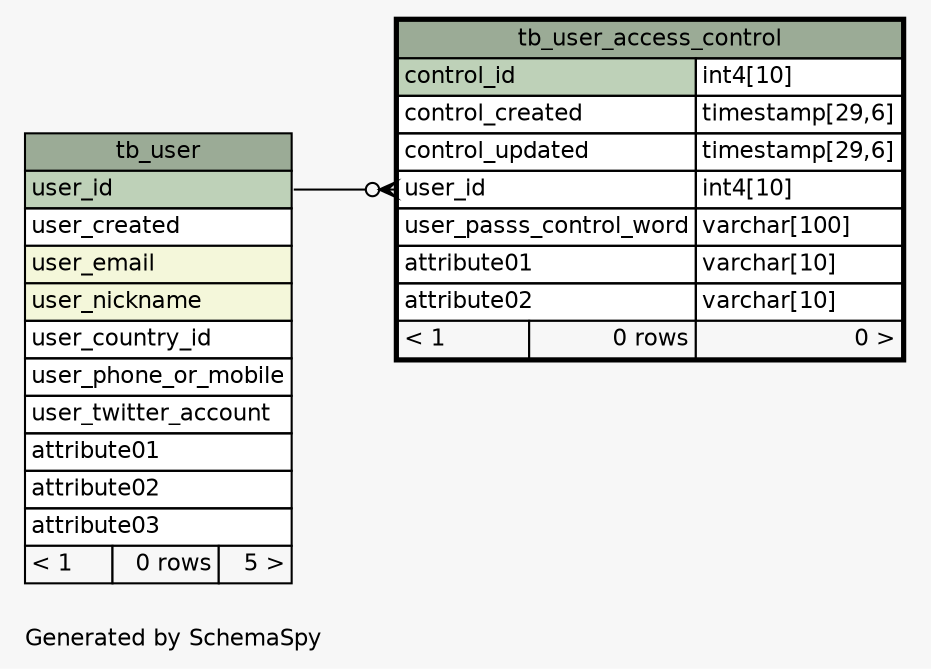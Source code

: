 // dot 2.34.0 on Linux 3.12.0-1-MANJARO
// SchemaSpy rev 590
digraph "oneDegreeRelationshipsDiagram" {
  graph [
    rankdir="RL"
    bgcolor="#f7f7f7"
    label="\nGenerated by SchemaSpy"
    labeljust="l"
    nodesep="0.18"
    ranksep="0.46"
    fontname="Helvetica"
    fontsize="11"
  ];
  node [
    fontname="Helvetica"
    fontsize="11"
    shape="plaintext"
  ];
  edge [
    arrowsize="0.8"
  ];
  "tb_user_access_control":"user_id":w -> "tb_user":"user_id":e [arrowhead=none dir=back arrowtail=crowodot];
  "tb_user" [
    label=<
    <TABLE BORDER="0" CELLBORDER="1" CELLSPACING="0" BGCOLOR="#ffffff">
      <TR><TD COLSPAN="3" BGCOLOR="#9bab96" ALIGN="CENTER">tb_user</TD></TR>
      <TR><TD PORT="user_id" COLSPAN="3" BGCOLOR="#bed1b8" ALIGN="LEFT">user_id</TD></TR>
      <TR><TD PORT="user_created" COLSPAN="3" ALIGN="LEFT">user_created</TD></TR>
      <TR><TD PORT="user_email" COLSPAN="3" BGCOLOR="#f4f7da" ALIGN="LEFT">user_email</TD></TR>
      <TR><TD PORT="user_nickname" COLSPAN="3" BGCOLOR="#f4f7da" ALIGN="LEFT">user_nickname</TD></TR>
      <TR><TD PORT="user_country_id" COLSPAN="3" ALIGN="LEFT">user_country_id</TD></TR>
      <TR><TD PORT="user_phone_or_mobile" COLSPAN="3" ALIGN="LEFT">user_phone_or_mobile</TD></TR>
      <TR><TD PORT="user_twitter_account" COLSPAN="3" ALIGN="LEFT">user_twitter_account</TD></TR>
      <TR><TD PORT="attribute01" COLSPAN="3" ALIGN="LEFT">attribute01</TD></TR>
      <TR><TD PORT="attribute02" COLSPAN="3" ALIGN="LEFT">attribute02</TD></TR>
      <TR><TD PORT="attribute03" COLSPAN="3" ALIGN="LEFT">attribute03</TD></TR>
      <TR><TD ALIGN="LEFT" BGCOLOR="#f7f7f7">&lt; 1</TD><TD ALIGN="RIGHT" BGCOLOR="#f7f7f7">0 rows</TD><TD ALIGN="RIGHT" BGCOLOR="#f7f7f7">5 &gt;</TD></TR>
    </TABLE>>
    URL="tb_user.html"
    tooltip="tb_user"
  ];
  "tb_user_access_control" [
    label=<
    <TABLE BORDER="2" CELLBORDER="1" CELLSPACING="0" BGCOLOR="#ffffff">
      <TR><TD COLSPAN="3" BGCOLOR="#9bab96" ALIGN="CENTER">tb_user_access_control</TD></TR>
      <TR><TD PORT="control_id" COLSPAN="2" BGCOLOR="#bed1b8" ALIGN="LEFT">control_id</TD><TD PORT="control_id.type" ALIGN="LEFT">int4[10]</TD></TR>
      <TR><TD PORT="control_created" COLSPAN="2" ALIGN="LEFT">control_created</TD><TD PORT="control_created.type" ALIGN="LEFT">timestamp[29,6]</TD></TR>
      <TR><TD PORT="control_updated" COLSPAN="2" ALIGN="LEFT">control_updated</TD><TD PORT="control_updated.type" ALIGN="LEFT">timestamp[29,6]</TD></TR>
      <TR><TD PORT="user_id" COLSPAN="2" ALIGN="LEFT">user_id</TD><TD PORT="user_id.type" ALIGN="LEFT">int4[10]</TD></TR>
      <TR><TD PORT="user_passs_control_word" COLSPAN="2" ALIGN="LEFT">user_passs_control_word</TD><TD PORT="user_passs_control_word.type" ALIGN="LEFT">varchar[100]</TD></TR>
      <TR><TD PORT="attribute01" COLSPAN="2" ALIGN="LEFT">attribute01</TD><TD PORT="attribute01.type" ALIGN="LEFT">varchar[10]</TD></TR>
      <TR><TD PORT="attribute02" COLSPAN="2" ALIGN="LEFT">attribute02</TD><TD PORT="attribute02.type" ALIGN="LEFT">varchar[10]</TD></TR>
      <TR><TD ALIGN="LEFT" BGCOLOR="#f7f7f7">&lt; 1</TD><TD ALIGN="RIGHT" BGCOLOR="#f7f7f7">0 rows</TD><TD ALIGN="RIGHT" BGCOLOR="#f7f7f7">0 &gt;</TD></TR>
    </TABLE>>
    URL="tb_user_access_control.html"
    tooltip="tb_user_access_control"
  ];
}
